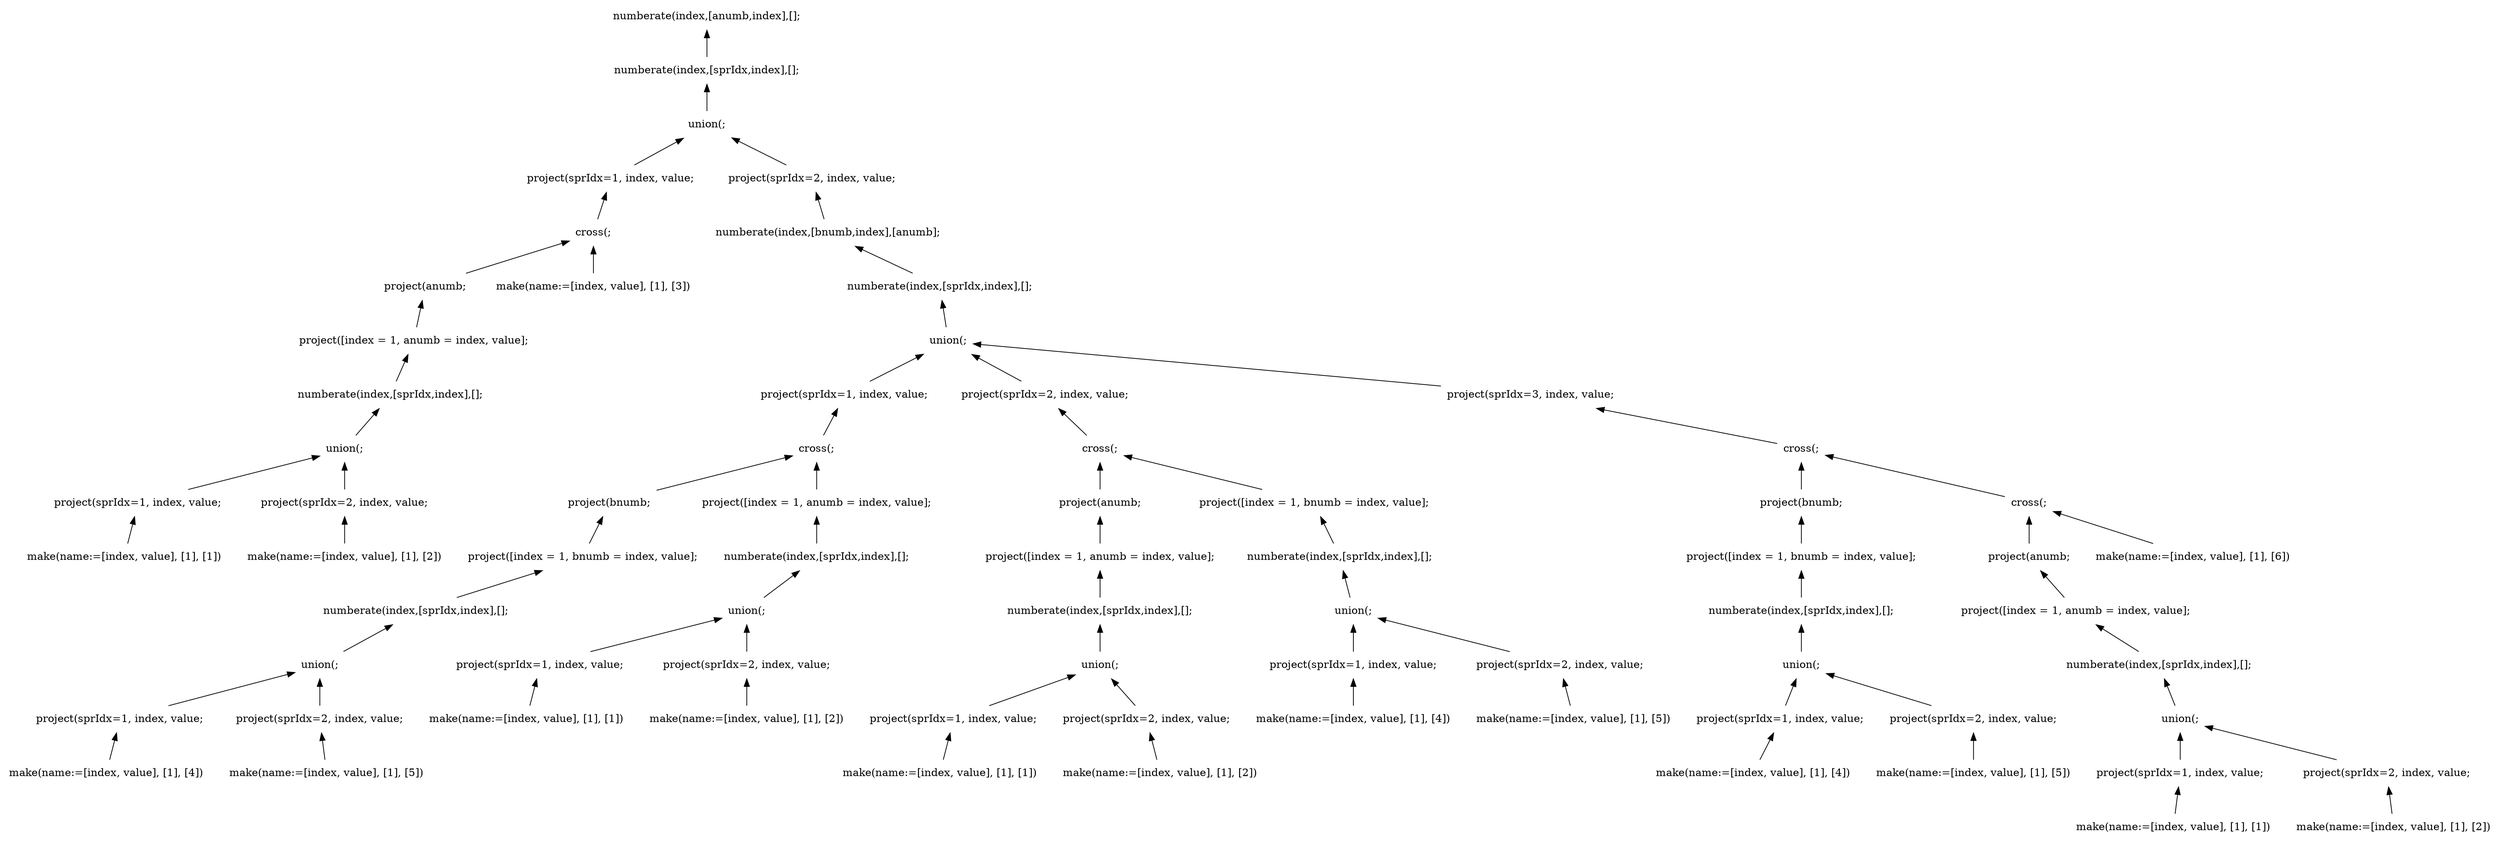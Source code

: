 digraph AST {
edge [color=black, dir=both, weight=1, fontcolor=black, arrowhead=none, arrowtail=normal]
node [shape=plaintext]
numberate1 [label="numberate(index,[anumb,index],[];"]
  numberate1 -> numberate2
numberate2 [label="numberate(index,[sprIdx,index],[];"]
    numberate2 -> union3
union3 [label="union(;"]
      union3 -> project4
project4 [label="project(sprIdx=1, index, value;"]
        project4 -> cross5
cross5 [label="cross(;"]
          cross5 -> project6
project6 [label="project(anumb;"]
            project6 -> project7
project7 [label="project([index = 1, anumb = index, value];"]
              project7 -> numberate8
numberate8 [label="numberate(index,[sprIdx,index],[];"]
                numberate8 -> union9
union9 [label="union(;"]
                  union9 -> project10
project10 [label="project(sprIdx=1, index, value;"]
                    project10 -> make11
make11 [label="make(name:=[index, value], [1], [1])"]
                    union9 -> project12
project12 [label="project(sprIdx=2, index, value;"]
                      project12 -> make13
make13 [label="make(name:=[index, value], [1], [2])"]
            cross5 -> make14
make14 [label="make(name:=[index, value], [1], [3])"]
        union3 -> project15
project15 [label="project(sprIdx=2, index, value;"]
          project15 -> numberate16
numberate16 [label="numberate(index,[bnumb,index],[anumb];"]
            numberate16 -> numberate17
numberate17 [label="numberate(index,[sprIdx,index],[];"]
              numberate17 -> union18
union18 [label="union(;"]
                union18 -> project19
project19 [label="project(sprIdx=1, index, value;"]
                  project19 -> cross20
cross20 [label="cross(;"]
                    cross20 -> project21
project21 [label="project(bnumb;"]
                      project21 -> project22
project22 [label="project([index = 1, bnumb = index, value];"]
                        project22 -> numberate23
numberate23 [label="numberate(index,[sprIdx,index],[];"]
                          numberate23 -> union24
union24 [label="union(;"]
                            union24 -> project25
project25 [label="project(sprIdx=1, index, value;"]
                              project25 -> make26
make26 [label="make(name:=[index, value], [1], [4])"]
                              union24 -> project27
project27 [label="project(sprIdx=2, index, value;"]
                                project27 -> make28
make28 [label="make(name:=[index, value], [1], [5])"]
                      cross20 -> project29
project29 [label="project([index = 1, anumb = index, value];"]
                        project29 -> numberate30
numberate30 [label="numberate(index,[sprIdx,index],[];"]
                          numberate30 -> union31
union31 [label="union(;"]
                            union31 -> project32
project32 [label="project(sprIdx=1, index, value;"]
                              project32 -> make33
make33 [label="make(name:=[index, value], [1], [1])"]
                              union31 -> project34
project34 [label="project(sprIdx=2, index, value;"]
                                project34 -> make35
make35 [label="make(name:=[index, value], [1], [2])"]
                  union18 -> project36
project36 [label="project(sprIdx=2, index, value;"]
                    project36 -> cross37
cross37 [label="cross(;"]
                      cross37 -> project38
project38 [label="project(anumb;"]
                        project38 -> project39
project39 [label="project([index = 1, anumb = index, value];"]
                          project39 -> numberate40
numberate40 [label="numberate(index,[sprIdx,index],[];"]
                            numberate40 -> union41
union41 [label="union(;"]
                              union41 -> project42
project42 [label="project(sprIdx=1, index, value;"]
                                project42 -> make43
make43 [label="make(name:=[index, value], [1], [1])"]
                                union41 -> project44
project44 [label="project(sprIdx=2, index, value;"]
                                  project44 -> make45
make45 [label="make(name:=[index, value], [1], [2])"]
                        cross37 -> project46
project46 [label="project([index = 1, bnumb = index, value];"]
                          project46 -> numberate47
numberate47 [label="numberate(index,[sprIdx,index],[];"]
                            numberate47 -> union48
union48 [label="union(;"]
                              union48 -> project49
project49 [label="project(sprIdx=1, index, value;"]
                                project49 -> make50
make50 [label="make(name:=[index, value], [1], [4])"]
                                union48 -> project51
project51 [label="project(sprIdx=2, index, value;"]
                                  project51 -> make52
make52 [label="make(name:=[index, value], [1], [5])"]
                    union18 -> project53
project53 [label="project(sprIdx=3, index, value;"]
                      project53 -> cross54
cross54 [label="cross(;"]
                        cross54 -> project55
project55 [label="project(bnumb;"]
                          project55 -> project56
project56 [label="project([index = 1, bnumb = index, value];"]
                            project56 -> numberate57
numberate57 [label="numberate(index,[sprIdx,index],[];"]
                              numberate57 -> union58
union58 [label="union(;"]
                                union58 -> project59
project59 [label="project(sprIdx=1, index, value;"]
                                  project59 -> make60
make60 [label="make(name:=[index, value], [1], [4])"]
                                  union58 -> project61
project61 [label="project(sprIdx=2, index, value;"]
                                    project61 -> make62
make62 [label="make(name:=[index, value], [1], [5])"]
                          cross54 -> cross63
cross63 [label="cross(;"]
                            cross63 -> project64
project64 [label="project(anumb;"]
                              project64 -> project65
project65 [label="project([index = 1, anumb = index, value];"]
                                project65 -> numberate66
numberate66 [label="numberate(index,[sprIdx,index],[];"]
                                  numberate66 -> union67
union67 [label="union(;"]
                                    union67 -> project68
project68 [label="project(sprIdx=1, index, value;"]
                                      project68 -> make69
make69 [label="make(name:=[index, value], [1], [1])"]
                                      union67 -> project70
project70 [label="project(sprIdx=2, index, value;"]
                                        project70 -> make71
make71 [label="make(name:=[index, value], [1], [2])"]
                              cross63 -> make72
make72 [label="make(name:=[index, value], [1], [6])"]

}